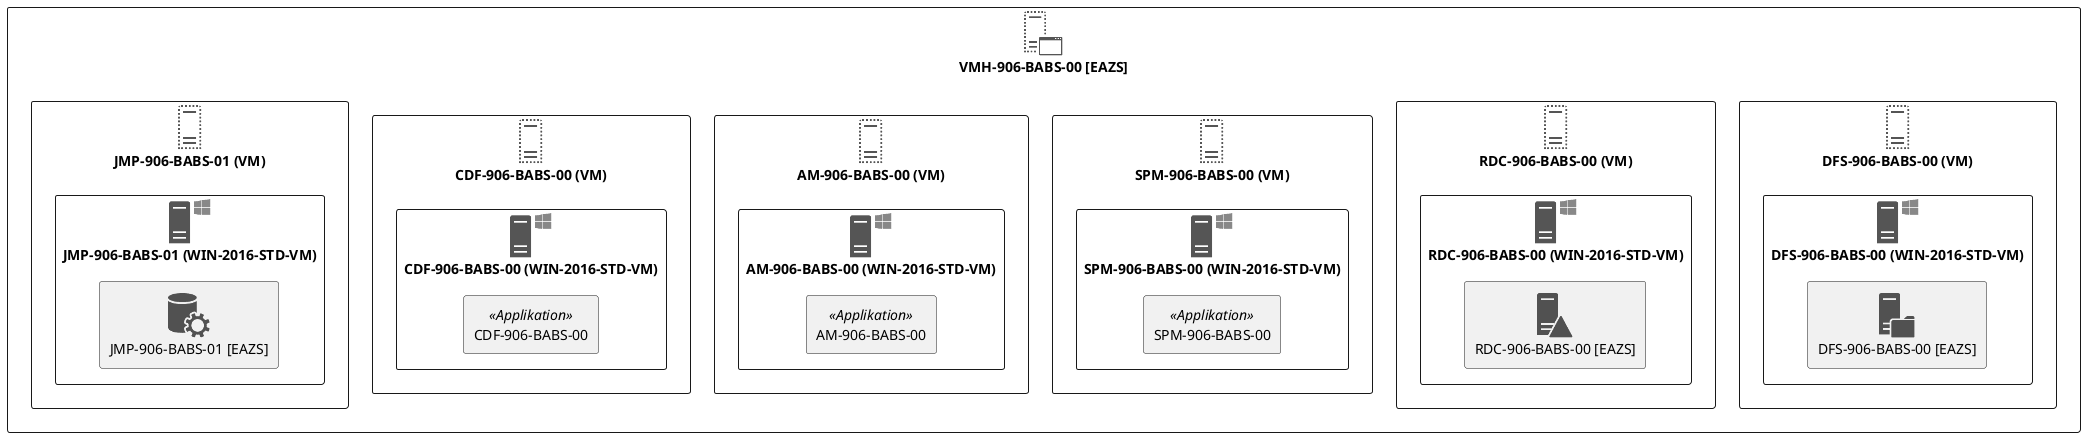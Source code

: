 @startuml


skinparam monochrome true
skinparam componentStyle uml2
!include <office/servers/virtual_application_server>
!include <office/Servers/virtual_server>
!include <office/Servers/windows_server>
!include <office/Servers/file_server>
!include <office/Servers/virtual_server>
!include <office/Servers/windows_server>
!include <office/Servers/domain_controller>
!include <office/Servers/virtual_server>
!include <office/Servers/windows_server>
!include <office/Servers/virtual_server>
!include <office/Servers/windows_server>
!include <office/Servers/virtual_server>
!include <office/Servers/windows_server>
!include <office/Servers/virtual_server>
!include <office/Servers/windows_server>
!include <office/services/central_management_service>

show stereotype

rectangle VMH__S_906__S_BABS__S_00__F__aA_EAZS_aC_ as "VMH-906-BABS-00 [EAZS]" <<$virtual_application_server>> {
	rectangle DFS__S_906__S_BABS__S_00__F___N_VM__O_ as "DFS-906-BABS-00 (VM)" <<$virtual_server>> {
		rectangle DFS__S_906__S_BABS__S_00__F___N_WIN__S_2016__S_STD__S_VM__O_ as "DFS-906-BABS-00 (WIN-2016-STD-VM)" <<$windows_server>> {
			rectangle DFS__S_906__S_BABS__S_00__F__aA_EAZS_aC_ as "DFS-906-BABS-00 [EAZS]" <<$file_server>> {
			
			}
		}
	}
	rectangle RDC__S_906__S_BABS__S_00__F___N_VM__O_ as "RDC-906-BABS-00 (VM)" <<$virtual_server>> {
		rectangle RDC__S_906__S_BABS__S_00__F___N_WIN__S_2016__S_STD__S_VM__O_ as "RDC-906-BABS-00 (WIN-2016-STD-VM)" <<$windows_server>> {
			rectangle RDC__S_906__S_BABS__S_00__F__aA_EAZS_aC_ as "RDC-906-BABS-00 [EAZS]" <<$domain_controller>> {
			
			}
		}
	}
	rectangle SPM__S_906__S_BABS__S_00__F___N_VM__O_ as "SPM-906-BABS-00 (VM)" <<$virtual_server>> {
		rectangle SPM__S_906__S_BABS__S_00__F___N_WIN__S_2016__S_STD__S_VM__O_ as "SPM-906-BABS-00 (WIN-2016-STD-VM)" <<$windows_server>> {
			rectangle SPM__S_906__S_BABS__S_00 as "SPM-906-BABS-00" <<Applikation>> {
			}
		}
	}
	rectangle AM__S_906__S_BABS__S_00__F___N_VM__O_ as "AM-906-BABS-00 (VM)" <<$virtual_server>> {
		rectangle AM__S_906__S_BABS__S_00__F___N_WIN__S_2016__S_STD__S_VM__O_ as "AM-906-BABS-00 (WIN-2016-STD-VM)" <<$windows_server>> {
			rectangle AM__S_906__S_BABS__S_00 as "AM-906-BABS-00" <<Applikation>> {
			}
		}
	}
	rectangle CDF__S_906__S_BABS__S_00__F___N_VM__O_ as "CDF-906-BABS-00 (VM)" <<$virtual_server>> {
		rectangle CDF__S_906__S_BABS__S_00__F___N_WIN__S_2016__S_STD__S_VM__O_ as "CDF-906-BABS-00 (WIN-2016-STD-VM)" <<$windows_server>> {
			rectangle CDF__S_906__S_BABS__S_00 as "CDF-906-BABS-00" <<Applikation>> {
			}
		}
	}
	rectangle JMP__S_906__S_BABS__S_01__F___N_VM__O_ as "JMP-906-BABS-01 (VM)" <<$virtual_server>> {
		rectangle JMP__S_906__S_BABS__S_01__F___N_WIN__S_2016__S_STD__S_VM__O_ as "JMP-906-BABS-01 (WIN-2016-STD-VM)" <<$windows_server>> {
			rectangle JMP__S_906__S_BABS__S_01__F__aA_EAZS_aC_ as "JMP-906-BABS-01 [EAZS]" <<$central_management_service>> {
			
			}
		}
	}
}


' Begin Protected Region [[layouting]]

' End Protected Region   [[layouting]]

@enduml
' Actifsource ID=[dc5bfacd-eaac-11e8-88d3-bfc6b992bdec,9b8fc0f3-0e9b-11e9-9f19-6d15636f4ecc,Hash]
